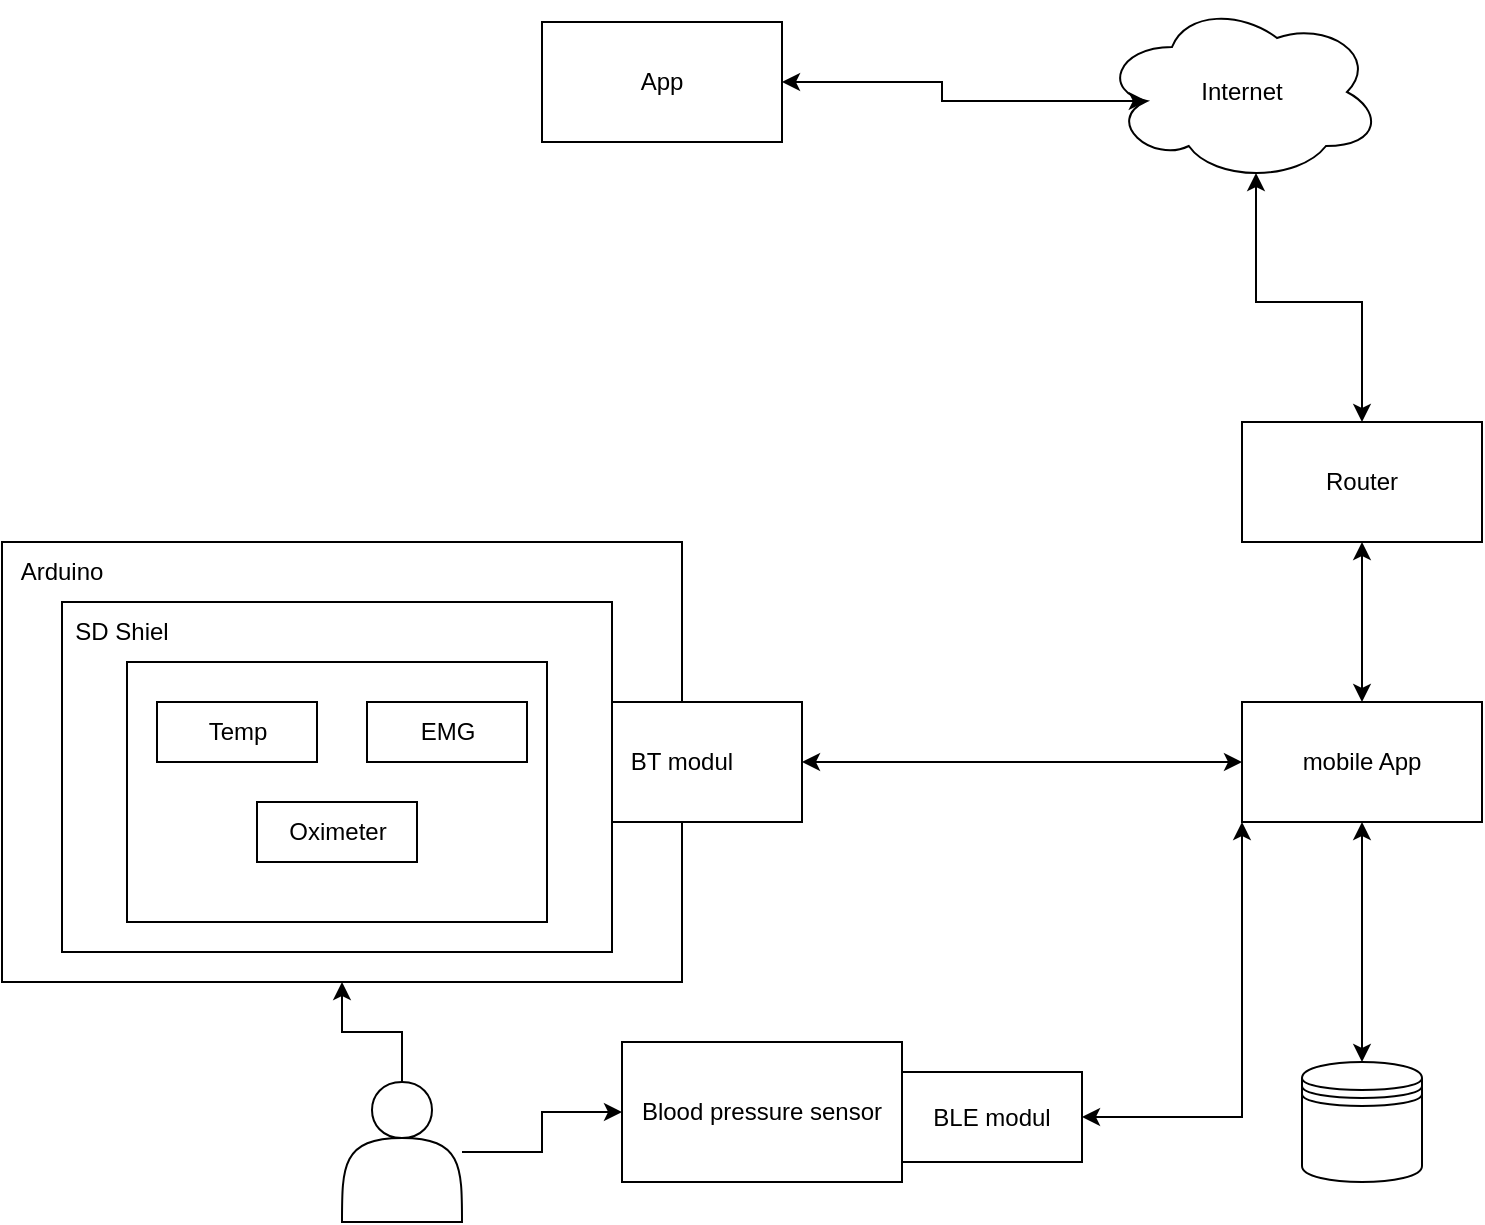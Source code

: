<mxfile version="17.1.3" type="device"><diagram id="lI_vrAw-nd6_oam1VqC5" name="Page-1"><mxGraphModel dx="1426" dy="733" grid="1" gridSize="10" guides="1" tooltips="1" connect="1" arrows="1" fold="1" page="1" pageScale="1" pageWidth="827" pageHeight="1169" math="0" shadow="0"><root><mxCell id="0"/><mxCell id="1" parent="0"/><mxCell id="jSeBk9V03nRMheN_KeCJ-8" value="" style="rounded=0;whiteSpace=wrap;html=1;align=left;" parent="1" vertex="1"><mxGeometry x="60" y="620" width="340" height="220" as="geometry"/></mxCell><mxCell id="lJY5JNjH7lXqrAFGmfRa-5" style="edgeStyle=orthogonalEdgeStyle;rounded=0;orthogonalLoop=1;jettySize=auto;html=1;entryX=0;entryY=0.5;entryDx=0;entryDy=0;startArrow=classic;startFill=1;" parent="1" source="jSeBk9V03nRMheN_KeCJ-7" target="jSeBk9V03nRMheN_KeCJ-11" edge="1"><mxGeometry relative="1" as="geometry"><mxPoint x="550" y="730" as="targetPoint"/></mxGeometry></mxCell><mxCell id="jSeBk9V03nRMheN_KeCJ-7" value="BT modul" style="rounded=0;whiteSpace=wrap;html=1;" parent="1" vertex="1"><mxGeometry x="340" y="700" width="120" height="60" as="geometry"/></mxCell><mxCell id="jSeBk9V03nRMheN_KeCJ-14" style="edgeStyle=orthogonalEdgeStyle;rounded=0;orthogonalLoop=1;jettySize=auto;html=1;entryX=0.5;entryY=1;entryDx=0;entryDy=0;startArrow=classic;startFill=1;endArrow=classic;endFill=1;" parent="1" source="jSeBk9V03nRMheN_KeCJ-11" target="jSeBk9V03nRMheN_KeCJ-13" edge="1"><mxGeometry relative="1" as="geometry"/></mxCell><mxCell id="jSeBk9V03nRMheN_KeCJ-11" value="mobile App" style="rounded=0;whiteSpace=wrap;html=1;" parent="1" vertex="1"><mxGeometry x="680" y="700" width="120" height="60" as="geometry"/></mxCell><mxCell id="jSeBk9V03nRMheN_KeCJ-16" style="edgeStyle=orthogonalEdgeStyle;rounded=0;orthogonalLoop=1;jettySize=auto;html=1;entryX=0.55;entryY=0.95;entryDx=0;entryDy=0;entryPerimeter=0;startArrow=classic;startFill=1;endArrow=classic;endFill=1;" parent="1" source="jSeBk9V03nRMheN_KeCJ-13" target="jSeBk9V03nRMheN_KeCJ-15" edge="1"><mxGeometry relative="1" as="geometry"/></mxCell><mxCell id="jSeBk9V03nRMheN_KeCJ-13" value="Router" style="rounded=0;whiteSpace=wrap;html=1;" parent="1" vertex="1"><mxGeometry x="680" y="560" width="120" height="60" as="geometry"/></mxCell><mxCell id="jSeBk9V03nRMheN_KeCJ-15" value="Internet" style="ellipse;shape=cloud;whiteSpace=wrap;html=1;" parent="1" vertex="1"><mxGeometry x="610" y="350" width="140" height="90" as="geometry"/></mxCell><mxCell id="jSeBk9V03nRMheN_KeCJ-19" style="edgeStyle=orthogonalEdgeStyle;rounded=0;orthogonalLoop=1;jettySize=auto;html=1;entryX=0.16;entryY=0.55;entryDx=0;entryDy=0;entryPerimeter=0;startArrow=classic;startFill=1;endArrow=classic;endFill=1;" parent="1" source="jSeBk9V03nRMheN_KeCJ-18" target="jSeBk9V03nRMheN_KeCJ-15" edge="1"><mxGeometry relative="1" as="geometry"/></mxCell><mxCell id="jSeBk9V03nRMheN_KeCJ-18" value="&lt;div&gt;App&lt;/div&gt;" style="rounded=0;whiteSpace=wrap;html=1;" parent="1" vertex="1"><mxGeometry x="330" y="360" width="120" height="60" as="geometry"/></mxCell><mxCell id="jSeBk9V03nRMheN_KeCJ-21" style="edgeStyle=orthogonalEdgeStyle;rounded=0;orthogonalLoop=1;jettySize=auto;html=1;entryX=0.5;entryY=1;entryDx=0;entryDy=0;startArrow=classic;startFill=1;endArrow=classic;endFill=1;" parent="1" source="jSeBk9V03nRMheN_KeCJ-20" target="jSeBk9V03nRMheN_KeCJ-11" edge="1"><mxGeometry relative="1" as="geometry"/></mxCell><mxCell id="jSeBk9V03nRMheN_KeCJ-20" value="" style="shape=datastore;whiteSpace=wrap;html=1;" parent="1" vertex="1"><mxGeometry x="710" y="880" width="60" height="60" as="geometry"/></mxCell><mxCell id="lJY5JNjH7lXqrAFGmfRa-6" style="edgeStyle=orthogonalEdgeStyle;rounded=0;orthogonalLoop=1;jettySize=auto;html=1;entryX=0.5;entryY=1;entryDx=0;entryDy=0;startArrow=none;startFill=0;" parent="1" source="jSeBk9V03nRMheN_KeCJ-22" target="jSeBk9V03nRMheN_KeCJ-8" edge="1"><mxGeometry relative="1" as="geometry"/></mxCell><mxCell id="tXbIFonvfPLiAL9IXqSC-7" style="edgeStyle=orthogonalEdgeStyle;rounded=0;orthogonalLoop=1;jettySize=auto;html=1;entryX=0;entryY=0.5;entryDx=0;entryDy=0;" parent="1" source="jSeBk9V03nRMheN_KeCJ-22" target="jSeBk9V03nRMheN_KeCJ-5" edge="1"><mxGeometry relative="1" as="geometry"/></mxCell><mxCell id="jSeBk9V03nRMheN_KeCJ-22" value="" style="shape=actor;whiteSpace=wrap;html=1;" parent="1" vertex="1"><mxGeometry x="230" y="890" width="60" height="70" as="geometry"/></mxCell><mxCell id="jSeBk9V03nRMheN_KeCJ-5" value="Blood pressure sensor" style="rounded=0;whiteSpace=wrap;html=1;" parent="1" vertex="1"><mxGeometry x="370" y="870" width="140" height="70" as="geometry"/></mxCell><mxCell id="lJY5JNjH7lXqrAFGmfRa-2" value="&lt;div&gt;Arduino&lt;/div&gt;" style="text;html=1;strokeColor=none;fillColor=none;align=center;verticalAlign=middle;whiteSpace=wrap;rounded=0;" parent="1" vertex="1"><mxGeometry x="60" y="620" width="60" height="30" as="geometry"/></mxCell><mxCell id="tXbIFonvfPLiAL9IXqSC-2" value="" style="rounded=0;whiteSpace=wrap;html=1;" parent="1" vertex="1"><mxGeometry x="90" y="650" width="275" height="175" as="geometry"/></mxCell><mxCell id="jSeBk9V03nRMheN_KeCJ-1" value="" style="rounded=0;whiteSpace=wrap;html=1;" parent="1" vertex="1"><mxGeometry x="122.5" y="680" width="210" height="130" as="geometry"/></mxCell><mxCell id="jSeBk9V03nRMheN_KeCJ-2" value="&lt;div&gt;EMG&lt;/div&gt;" style="rounded=0;whiteSpace=wrap;html=1;" parent="1" vertex="1"><mxGeometry x="242.5" y="700" width="80" height="30" as="geometry"/></mxCell><mxCell id="jSeBk9V03nRMheN_KeCJ-6" value="Oximeter" style="rounded=0;whiteSpace=wrap;html=1;" parent="1" vertex="1"><mxGeometry x="187.5" y="750" width="80" height="30" as="geometry"/></mxCell><mxCell id="jSeBk9V03nRMheN_KeCJ-4" value="Temp" style="rounded=0;whiteSpace=wrap;html=1;" parent="1" vertex="1"><mxGeometry x="137.5" y="700" width="80" height="30" as="geometry"/></mxCell><mxCell id="tXbIFonvfPLiAL9IXqSC-4" value="SD Shiel" style="text;html=1;strokeColor=none;fillColor=none;align=center;verticalAlign=middle;whiteSpace=wrap;rounded=0;" parent="1" vertex="1"><mxGeometry x="90" y="650" width="60" height="30" as="geometry"/></mxCell><mxCell id="tXbIFonvfPLiAL9IXqSC-8" style="edgeStyle=orthogonalEdgeStyle;rounded=0;orthogonalLoop=1;jettySize=auto;html=1;exitX=1;exitY=0.5;exitDx=0;exitDy=0;entryX=0;entryY=1;entryDx=0;entryDy=0;startArrow=classic;startFill=1;" parent="1" source="tXbIFonvfPLiAL9IXqSC-6" target="jSeBk9V03nRMheN_KeCJ-11" edge="1"><mxGeometry relative="1" as="geometry"/></mxCell><mxCell id="tXbIFonvfPLiAL9IXqSC-6" value="BLE modul" style="rounded=0;whiteSpace=wrap;html=1;" parent="1" vertex="1"><mxGeometry x="510" y="885" width="90" height="45" as="geometry"/></mxCell></root></mxGraphModel></diagram></mxfile>